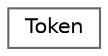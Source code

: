 digraph "Graphical Class Hierarchy"
{
 // LATEX_PDF_SIZE
  bgcolor="transparent";
  edge [fontname=Helvetica,fontsize=10,labelfontname=Helvetica,labelfontsize=10];
  node [fontname=Helvetica,fontsize=10,shape=box,height=0.2,width=0.4];
  rankdir="LR";
  Node0 [id="Node000000",label="Token",height=0.2,width=0.4,color="grey40", fillcolor="white", style="filled",URL="$classToken.html",tooltip="Represents a token in the source code."];
}
